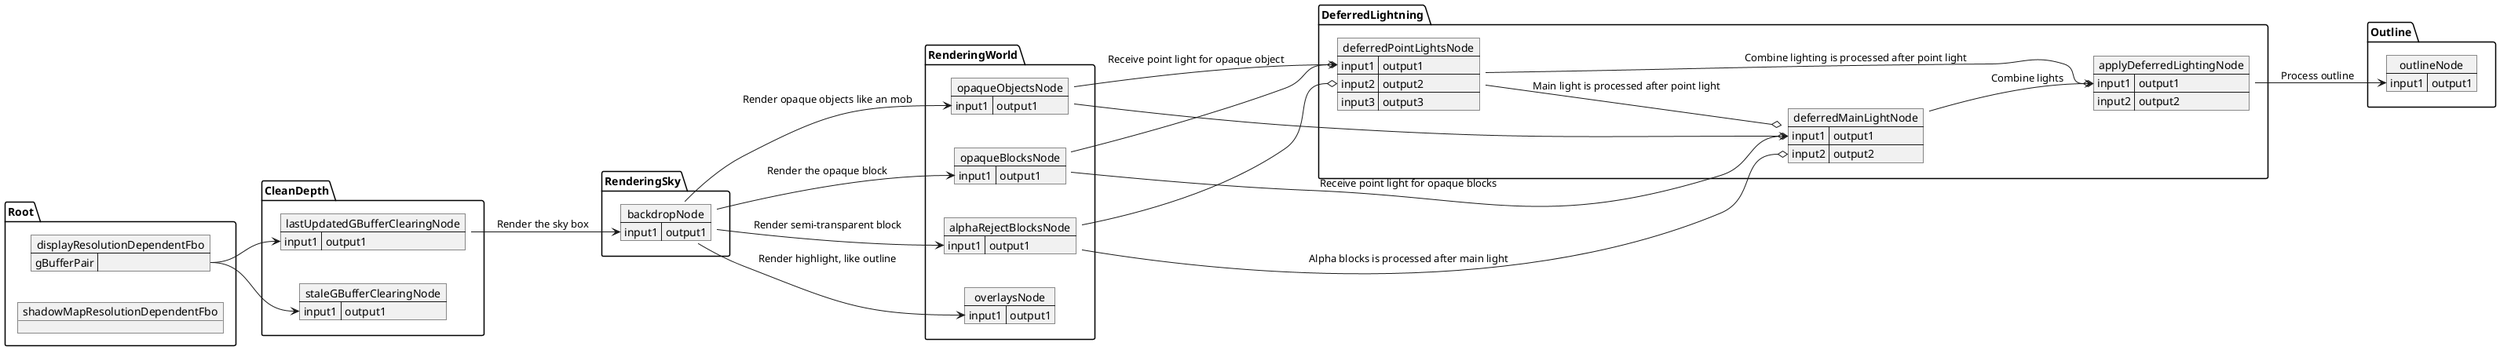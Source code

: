 //--> for buffer pair
//--|> for run order
//--* for fbo
//progress core rendering module g:220
@startuml

package Root{

left to right direction
    map displayResolutionDependentFbo{
        gBufferPair =>
    }
    object shadowMapResolutionDependentFbo

}
package CleanDepth{
    map lastUpdatedGBufferClearingNode{
        input1 => output1
    }
    map staleGBufferClearingNode{
        input1 => output1
    }
}

displayResolutionDependentFbo::gBufferPair --> lastUpdatedGBufferClearingNode::input1
displayResolutionDependentFbo::gBufferPair --> staleGBufferClearingNode::input1

package RenderingSky{
    map backdropNode{
        input1 => output1
    }
    lastUpdatedGBufferClearingNode::output1 --> backdropNode::input1 : Render the sky box
}

package RenderingWorld{
        map opaqueObjectsNode{
            input1 => output1
        }
        map opaqueBlocksNode{
            input1 => output1
        }
        map alphaRejectBlocksNode{
            input1 => output1
        }
        map overlaysNode{
            input1 => output1
        }
        backdropNode::output1 --> opaqueObjectsNode::input1 : Render opaque objects like an mob
        backdropNode::output1 --> opaqueBlocksNode::input1 : Render the opaque block
        backdropNode::output1 --> alphaRejectBlocksNode::input1 : Render semi-transparent block
        backdropNode::output1 --> overlaysNode::input1 : Render highlight, like outline
}

package DeferredLightning {
        map deferredPointLightsNode{
            input1 => output1
            input2 => output2
            input3 => output3
        }
        map deferredMainLightNode{
            input1 => output1
            input2 => output2
        }
        map applyDeferredLightingNode{
            input1 => output1
            input2 => output2
        }

        opaqueObjectsNode::output1 --> deferredPointLightsNode::input1 : Receive point light for opaque object
        opaqueBlocksNode::output1 --o deferredPointLightsNode::input1
        alphaRejectBlocksNode::output1 --o deferredPointLightsNode::input2

        opaqueBlocksNode::output1 --> deferredMainLightNode::input1 : Receive point light for opaque blocks
        opaqueObjectsNode::output1 --o deferredMainLightNode::input1
        alphaRejectBlocksNode::output1 --o deferredMainLightNode::input2 : Alpha blocks is processed after main light
        deferredPointLightsNode::output1 --o deferredMainLightNode::input3 : Main light is processed after point light

        deferredMainLightNode::output1 --> applyDeferredLightingNode::input1 : Combine lights
        deferredPointLightsNode::output2 --o applyDeferredLightingNode::input1 : Combine lighting is processed after point light

}

package Outline{
        map outlineNode{
            input1 => output1
        }
        applyDeferredLightingNode::output1 --> outlineNode::input1 : Process outline
}


@enduml